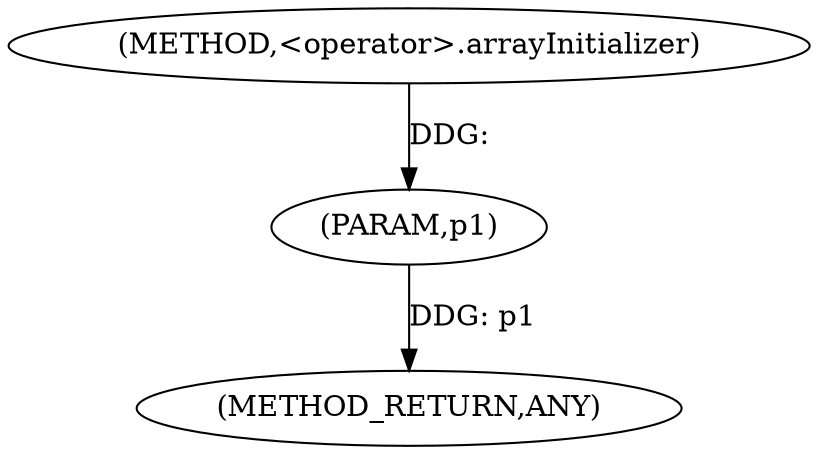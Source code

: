 
digraph "&lt;operator&gt;.arrayInitializer" {  

"14537" [label = "(METHOD,&lt;operator&gt;.arrayInitializer)" ]

"14540" [label = "(METHOD_RETURN,ANY)" ]

"14538" [label = "(PARAM,p1)" ]

  "14538" -> "14540"  [ label = "DDG: p1"] 

  "14537" -> "14538"  [ label = "DDG: "] 

}